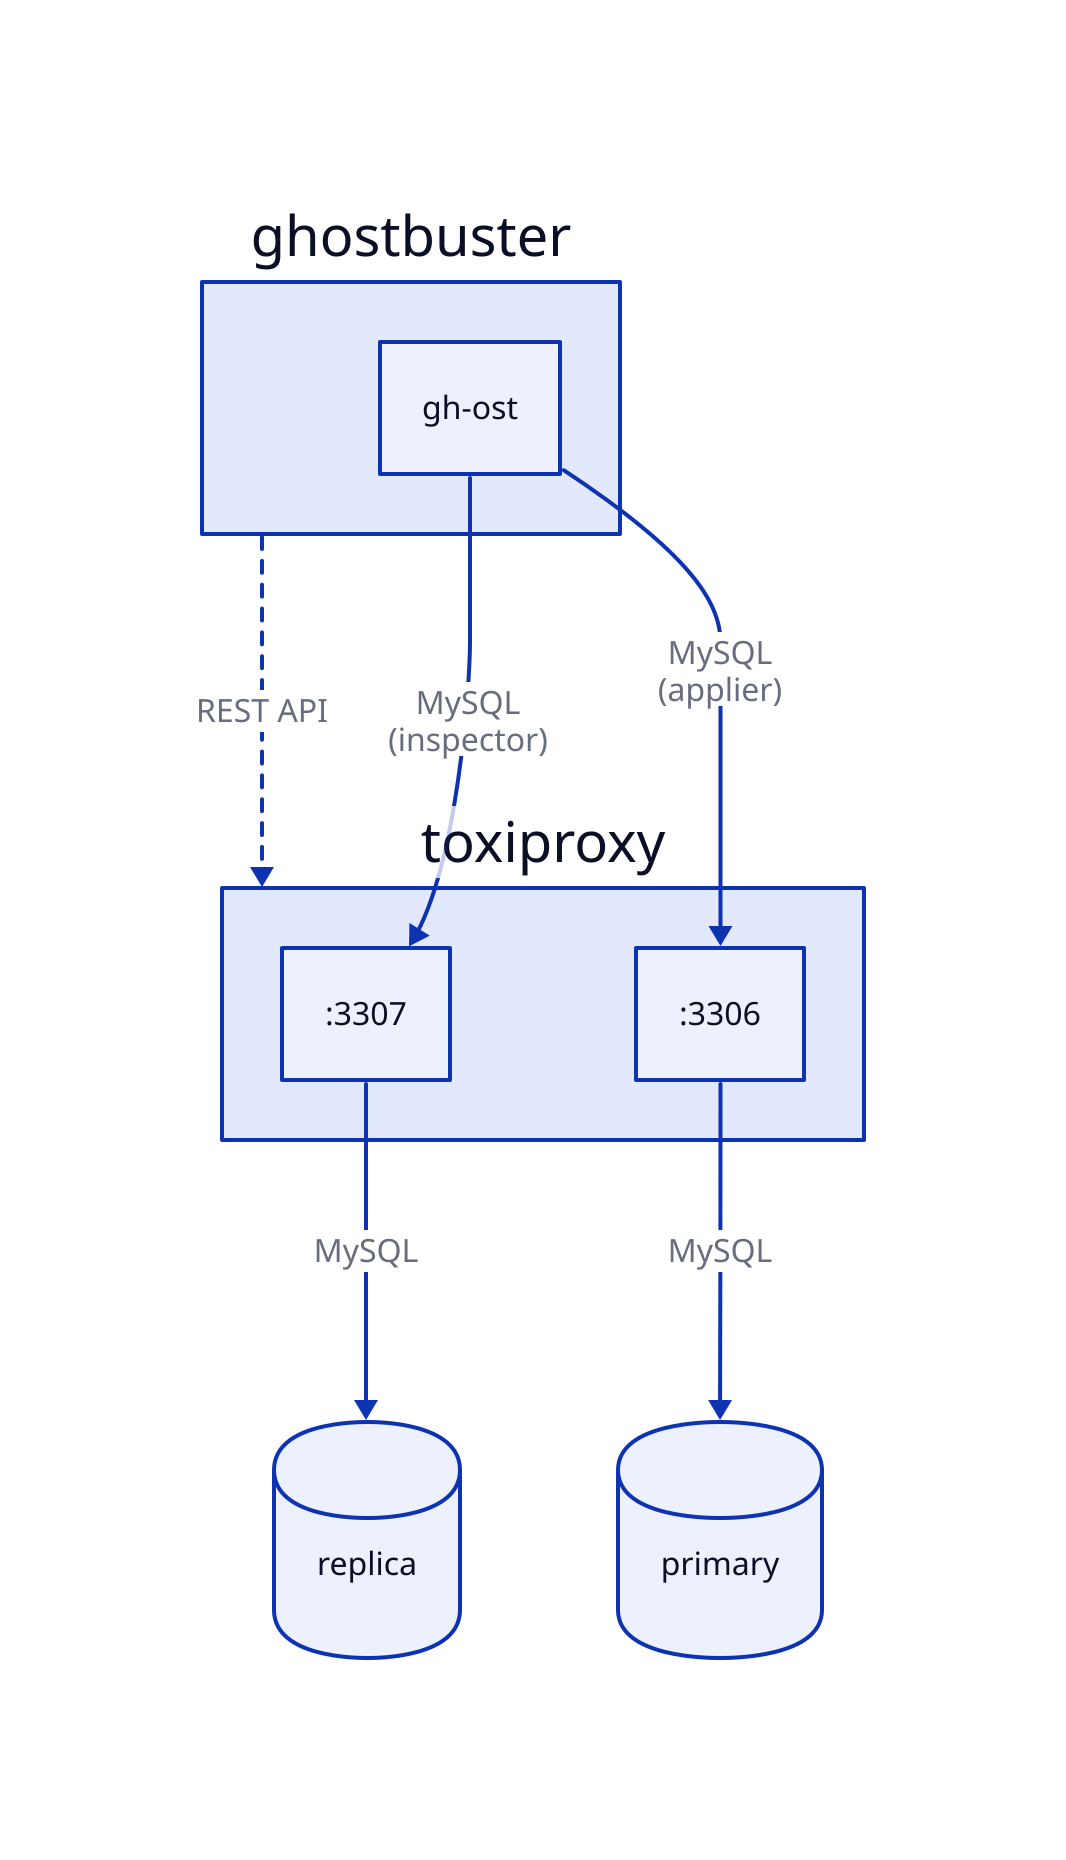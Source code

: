ghostbuster: {
  gh-ost: gh-ost
}

toxiproxy: {
  primary: :3306
  replica: :3307
}

ghostbuster -> toxiproxy: REST API {
  style.stroke-dash: 3
}
ghostbuster.gh-ost -> toxiproxy.primary: MySQL\n(applier)
ghostbuster.gh-ost -> toxiproxy.replica: MySQL\n(inspector)

primary: {
  shape: cylinder
}
replica: {
  shape: cylinder
}

toxiproxy.primary -> primary: MySQL
toxiproxy.replica -> replica: MySQL
